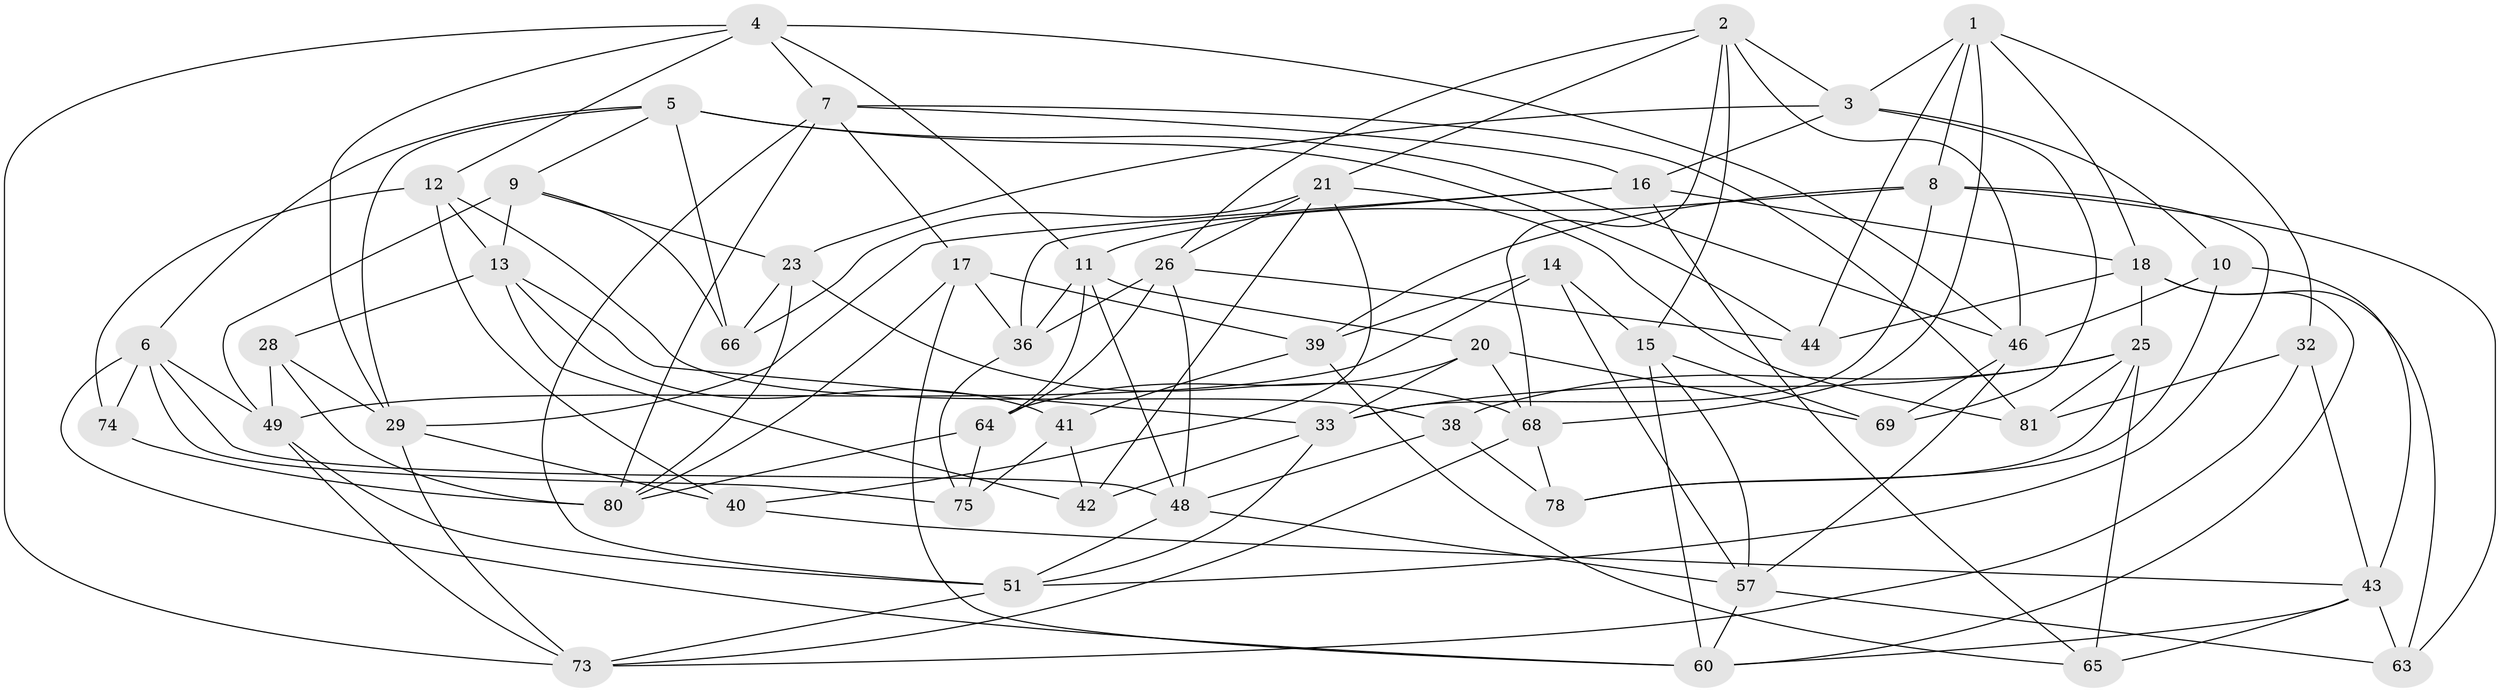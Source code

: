 // original degree distribution, {4: 1.0}
// Generated by graph-tools (version 1.1) at 2025/11/02/27/25 16:11:45]
// undirected, 53 vertices, 137 edges
graph export_dot {
graph [start="1"]
  node [color=gray90,style=filled];
  1 [super="+31"];
  2 [super="+24"];
  3 [super="+55"];
  4 [super="+47"];
  5 [super="+35"];
  6 [super="+37"];
  7 [super="+90"];
  8 [super="+56"];
  9 [super="+27"];
  10;
  11 [super="+76"];
  12 [super="+82"];
  13 [super="+22"];
  14 [super="+86"];
  15 [super="+87"];
  16 [super="+54"];
  17 [super="+84"];
  18 [super="+19"];
  20 [super="+30"];
  21 [super="+34"];
  23 [super="+50"];
  25 [super="+71"];
  26 [super="+67"];
  28;
  29 [super="+79"];
  32;
  33 [super="+58"];
  36 [super="+53"];
  38;
  39 [super="+88"];
  40;
  41;
  42;
  43 [super="+45"];
  44;
  46 [super="+52"];
  48 [super="+59"];
  49 [super="+61"];
  51 [super="+85"];
  57 [super="+72"];
  60 [super="+62"];
  63;
  64 [super="+77"];
  65;
  66;
  68 [super="+70"];
  69;
  73 [super="+83"];
  74;
  75;
  78;
  80 [super="+89"];
  81;
  1 -- 32;
  1 -- 44;
  1 -- 3;
  1 -- 68;
  1 -- 8;
  1 -- 18;
  2 -- 46;
  2 -- 26;
  2 -- 3;
  2 -- 15;
  2 -- 68;
  2 -- 21;
  3 -- 69;
  3 -- 10;
  3 -- 23;
  3 -- 16;
  4 -- 12;
  4 -- 11;
  4 -- 73;
  4 -- 29;
  4 -- 46;
  4 -- 7;
  5 -- 46;
  5 -- 66;
  5 -- 6;
  5 -- 9;
  5 -- 29;
  5 -- 44;
  6 -- 74;
  6 -- 75;
  6 -- 60;
  6 -- 48;
  6 -- 49;
  7 -- 51;
  7 -- 81;
  7 -- 16;
  7 -- 80;
  7 -- 17;
  8 -- 39;
  8 -- 51;
  8 -- 33;
  8 -- 63;
  8 -- 11;
  9 -- 66;
  9 -- 23 [weight=2];
  9 -- 49;
  9 -- 13;
  10 -- 78;
  10 -- 43;
  10 -- 46;
  11 -- 20;
  11 -- 64;
  11 -- 48;
  11 -- 36;
  12 -- 40;
  12 -- 74 [weight=2];
  12 -- 13;
  12 -- 38;
  13 -- 41;
  13 -- 28;
  13 -- 33;
  13 -- 42;
  14 -- 57;
  14 -- 39 [weight=2];
  14 -- 15 [weight=2];
  14 -- 49;
  15 -- 60;
  15 -- 69;
  15 -- 57;
  16 -- 29;
  16 -- 18;
  16 -- 65;
  16 -- 36;
  17 -- 36 [weight=2];
  17 -- 60;
  17 -- 80;
  17 -- 39;
  18 -- 63;
  18 -- 25;
  18 -- 44;
  18 -- 60;
  20 -- 64 [weight=2];
  20 -- 69;
  20 -- 68;
  20 -- 33;
  21 -- 66;
  21 -- 42;
  21 -- 26;
  21 -- 40;
  21 -- 81;
  23 -- 66;
  23 -- 80;
  23 -- 68;
  25 -- 65;
  25 -- 81;
  25 -- 38;
  25 -- 33;
  25 -- 78;
  26 -- 48;
  26 -- 36;
  26 -- 64;
  26 -- 44;
  28 -- 80;
  28 -- 29;
  28 -- 49;
  29 -- 40;
  29 -- 73;
  32 -- 81;
  32 -- 73;
  32 -- 43;
  33 -- 42;
  33 -- 51;
  36 -- 75;
  38 -- 78;
  38 -- 48;
  39 -- 41;
  39 -- 65;
  40 -- 43;
  41 -- 75;
  41 -- 42;
  43 -- 65;
  43 -- 63;
  43 -- 60;
  46 -- 69;
  46 -- 57;
  48 -- 51;
  48 -- 57;
  49 -- 73;
  49 -- 51;
  51 -- 73;
  57 -- 60;
  57 -- 63;
  64 -- 75;
  64 -- 80;
  68 -- 73;
  68 -- 78;
  74 -- 80;
}
